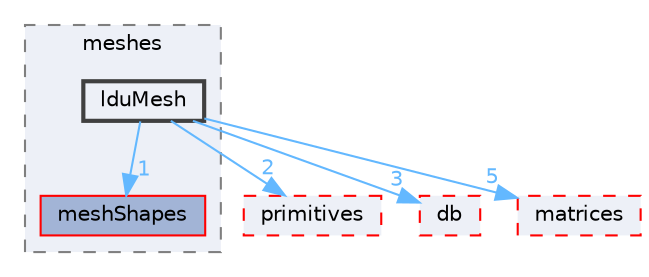 digraph "src/OpenFOAM/meshes/lduMesh"
{
 // LATEX_PDF_SIZE
  bgcolor="transparent";
  edge [fontname=Helvetica,fontsize=10,labelfontname=Helvetica,labelfontsize=10];
  node [fontname=Helvetica,fontsize=10,shape=box,height=0.2,width=0.4];
  compound=true
  subgraph clusterdir_aa2423979fb45fc41c393a5db370ab21 {
    graph [ bgcolor="#edf0f7", pencolor="grey50", label="meshes", fontname=Helvetica,fontsize=10 style="filled,dashed", URL="dir_aa2423979fb45fc41c393a5db370ab21.html",tooltip=""]
  dir_b8e2732bc99f8fb2a379dad81aa6030e [label="meshShapes", fillcolor="#a2b4d6", color="red", style="filled", URL="dir_b8e2732bc99f8fb2a379dad81aa6030e.html",tooltip=""];
  dir_ef60c280f1bed88de2642fc4f0b81ef7 [label="lduMesh", fillcolor="#edf0f7", color="grey25", style="filled,bold", URL="dir_ef60c280f1bed88de2642fc4f0b81ef7.html",tooltip=""];
  }
  dir_3e50f45338116b169052b428016851aa [label="primitives", fillcolor="#edf0f7", color="red", style="filled,dashed", URL="dir_3e50f45338116b169052b428016851aa.html",tooltip=""];
  dir_63c634f7a7cfd679ac26c67fb30fc32f [label="db", fillcolor="#edf0f7", color="red", style="filled,dashed", URL="dir_63c634f7a7cfd679ac26c67fb30fc32f.html",tooltip=""];
  dir_b07477ab37bc0cd7eb28fb569c691c21 [label="matrices", fillcolor="#edf0f7", color="red", style="filled,dashed", URL="dir_b07477ab37bc0cd7eb28fb569c691c21.html",tooltip=""];
  dir_ef60c280f1bed88de2642fc4f0b81ef7->dir_3e50f45338116b169052b428016851aa [headlabel="2", labeldistance=1.5 headhref="dir_002120_003069.html" href="dir_002120_003069.html" color="steelblue1" fontcolor="steelblue1"];
  dir_ef60c280f1bed88de2642fc4f0b81ef7->dir_63c634f7a7cfd679ac26c67fb30fc32f [headlabel="3", labeldistance=1.5 headhref="dir_002120_000817.html" href="dir_002120_000817.html" color="steelblue1" fontcolor="steelblue1"];
  dir_ef60c280f1bed88de2642fc4f0b81ef7->dir_b07477ab37bc0cd7eb28fb569c691c21 [headlabel="5", labeldistance=1.5 headhref="dir_002120_002333.html" href="dir_002120_002333.html" color="steelblue1" fontcolor="steelblue1"];
  dir_ef60c280f1bed88de2642fc4f0b81ef7->dir_b8e2732bc99f8fb2a379dad81aa6030e [headlabel="1", labeldistance=1.5 headhref="dir_002120_002377.html" href="dir_002120_002377.html" color="steelblue1" fontcolor="steelblue1"];
}
